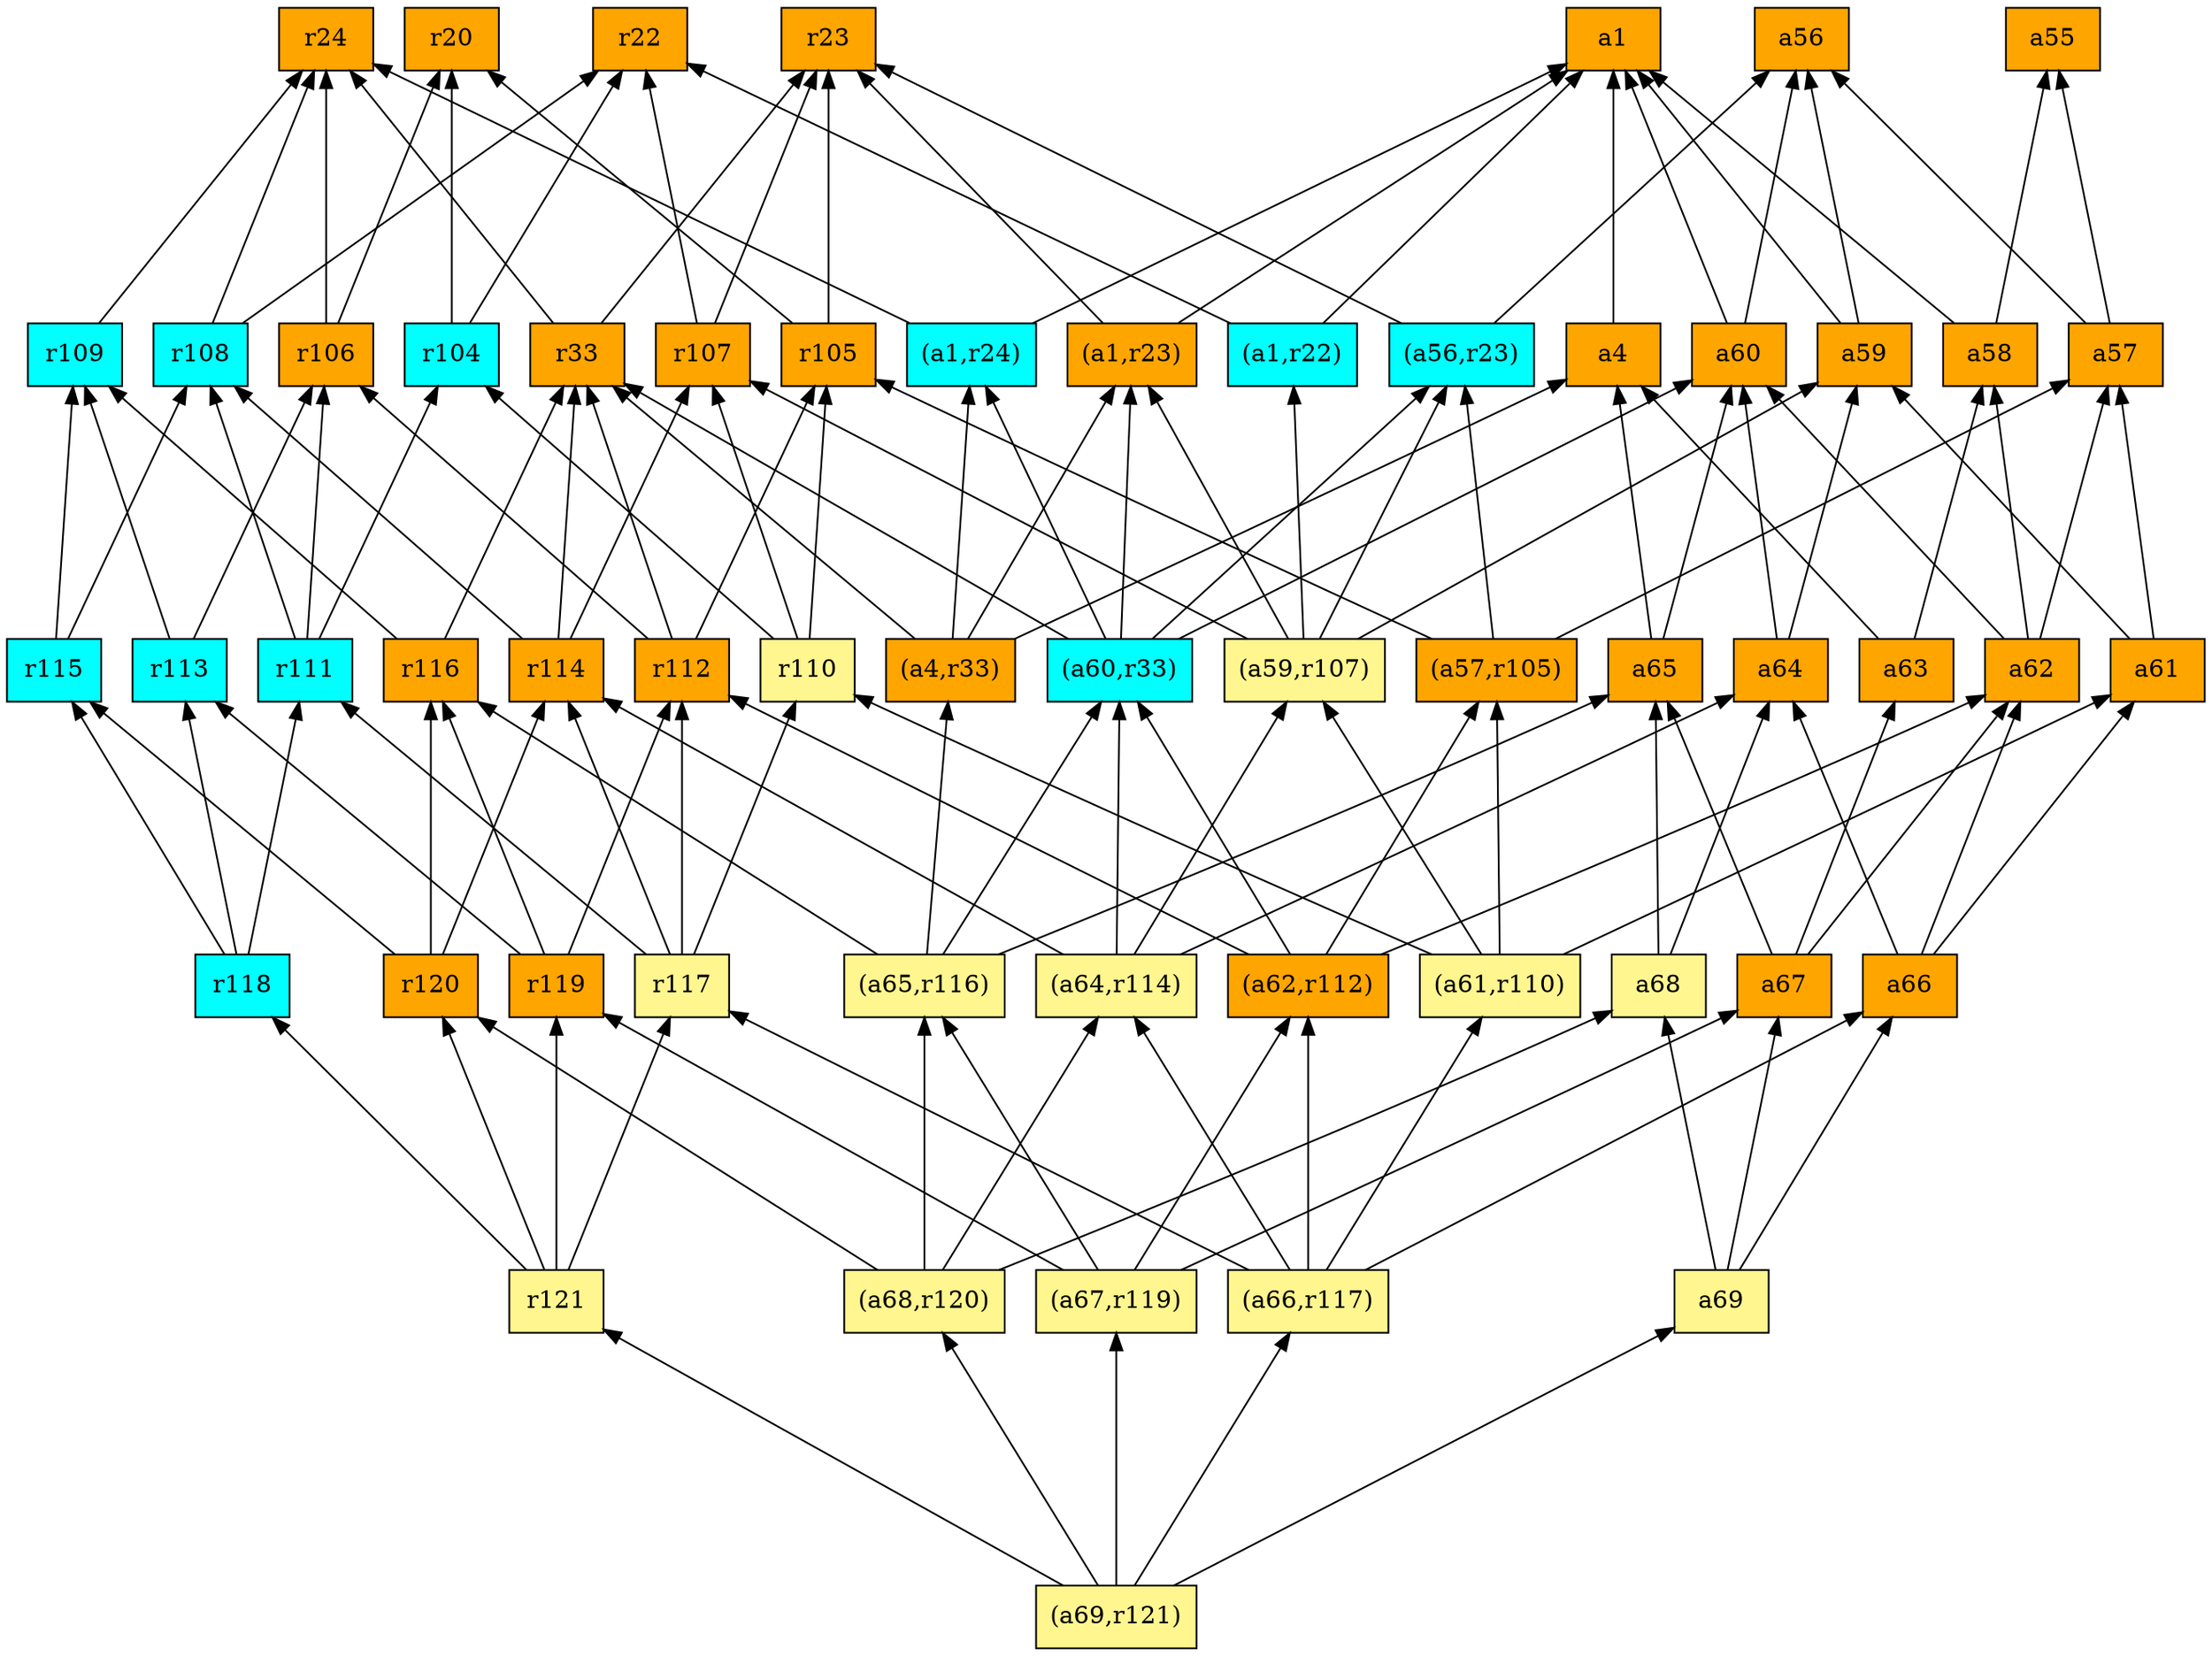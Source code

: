 digraph G {
rankdir=BT;ranksep="2.0";
"r104" [shape=record,fillcolor=cyan,style=filled,label="{r104}"];
"(a56,r23)" [shape=record,fillcolor=cyan,style=filled,label="{(a56,r23)}"];
"(a4,r33)" [shape=record,fillcolor=orange,style=filled,label="{(a4,r33)}"];
"(a59,r107)" [shape=record,fillcolor=khaki1,style=filled,label="{(a59,r107)}"];
"r111" [shape=record,fillcolor=cyan,style=filled,label="{r111}"];
"a57" [shape=record,fillcolor=orange,style=filled,label="{a57}"];
"r107" [shape=record,fillcolor=orange,style=filled,label="{r107}"];
"(a66,r117)" [shape=record,fillcolor=khaki1,style=filled,label="{(a66,r117)}"];
"(a68,r120)" [shape=record,fillcolor=khaki1,style=filled,label="{(a68,r120)}"];
"a65" [shape=record,fillcolor=orange,style=filled,label="{a65}"];
"r105" [shape=record,fillcolor=orange,style=filled,label="{r105}"];
"r114" [shape=record,fillcolor=orange,style=filled,label="{r114}"];
"(a1,r22)" [shape=record,fillcolor=cyan,style=filled,label="{(a1,r22)}"];
"r115" [shape=record,fillcolor=cyan,style=filled,label="{r115}"];
"a69" [shape=record,fillcolor=khaki1,style=filled,label="{a69}"];
"a62" [shape=record,fillcolor=orange,style=filled,label="{a62}"];
"(a67,r119)" [shape=record,fillcolor=khaki1,style=filled,label="{(a67,r119)}"];
"a61" [shape=record,fillcolor=orange,style=filled,label="{a61}"];
"r116" [shape=record,fillcolor=orange,style=filled,label="{r116}"];
"a64" [shape=record,fillcolor=orange,style=filled,label="{a64}"];
"r120" [shape=record,fillcolor=orange,style=filled,label="{r120}"];
"(a65,r116)" [shape=record,fillcolor=khaki1,style=filled,label="{(a65,r116)}"];
"(a62,r112)" [shape=record,fillcolor=orange,style=filled,label="{(a62,r112)}"];
"r24" [shape=record,fillcolor=orange,style=filled,label="{r24}"];
"a4" [shape=record,fillcolor=orange,style=filled,label="{a4}"];
"a55" [shape=record,fillcolor=orange,style=filled,label="{a55}"];
"r33" [shape=record,fillcolor=orange,style=filled,label="{r33}"];
"(a60,r33)" [shape=record,fillcolor=cyan,style=filled,label="{(a60,r33)}"];
"r108" [shape=record,fillcolor=cyan,style=filled,label="{r108}"];
"r112" [shape=record,fillcolor=orange,style=filled,label="{r112}"];
"(a64,r114)" [shape=record,fillcolor=khaki1,style=filled,label="{(a64,r114)}"];
"r106" [shape=record,fillcolor=orange,style=filled,label="{r106}"];
"a58" [shape=record,fillcolor=orange,style=filled,label="{a58}"];
"r121" [shape=record,fillcolor=khaki1,style=filled,label="{r121}"];
"r22" [shape=record,fillcolor=orange,style=filled,label="{r22}"];
"a63" [shape=record,fillcolor=orange,style=filled,label="{a63}"];
"a56" [shape=record,fillcolor=orange,style=filled,label="{a56}"];
"r117" [shape=record,fillcolor=khaki1,style=filled,label="{r117}"];
"a67" [shape=record,fillcolor=orange,style=filled,label="{a67}"];
"(a69,r121)" [shape=record,fillcolor=khaki1,style=filled,label="{(a69,r121)}"];
"r113" [shape=record,fillcolor=cyan,style=filled,label="{r113}"];
"r119" [shape=record,fillcolor=orange,style=filled,label="{r119}"];
"r118" [shape=record,fillcolor=cyan,style=filled,label="{r118}"];
"r110" [shape=record,fillcolor=khaki1,style=filled,label="{r110}"];
"a1" [shape=record,fillcolor=orange,style=filled,label="{a1}"];
"(a57,r105)" [shape=record,fillcolor=orange,style=filled,label="{(a57,r105)}"];
"a59" [shape=record,fillcolor=orange,style=filled,label="{a59}"];
"(a1,r23)" [shape=record,fillcolor=orange,style=filled,label="{(a1,r23)}"];
"(a1,r24)" [shape=record,fillcolor=cyan,style=filled,label="{(a1,r24)}"];
"a68" [shape=record,fillcolor=khaki1,style=filled,label="{a68}"];
"a60" [shape=record,fillcolor=orange,style=filled,label="{a60}"];
"r23" [shape=record,fillcolor=orange,style=filled,label="{r23}"];
"(a61,r110)" [shape=record,fillcolor=khaki1,style=filled,label="{(a61,r110)}"];
"r20" [shape=record,fillcolor=orange,style=filled,label="{r20}"];
"a66" [shape=record,fillcolor=orange,style=filled,label="{a66}"];
"r109" [shape=record,fillcolor=cyan,style=filled,label="{r109}"];
"r104" -> "r20"
"r104" -> "r22"
"(a56,r23)" -> "a56"
"(a56,r23)" -> "r23"
"(a4,r33)" -> "a4"
"(a4,r33)" -> "(a1,r23)"
"(a4,r33)" -> "(a1,r24)"
"(a4,r33)" -> "r33"
"(a59,r107)" -> "(a56,r23)"
"(a59,r107)" -> "a59"
"(a59,r107)" -> "(a1,r23)"
"(a59,r107)" -> "r107"
"(a59,r107)" -> "(a1,r22)"
"r111" -> "r104"
"r111" -> "r106"
"r111" -> "r108"
"a57" -> "a56"
"a57" -> "a55"
"r107" -> "r23"
"r107" -> "r22"
"(a66,r117)" -> "(a64,r114)"
"(a66,r117)" -> "(a62,r112)"
"(a66,r117)" -> "r117"
"(a66,r117)" -> "(a61,r110)"
"(a66,r117)" -> "a66"
"(a68,r120)" -> "(a64,r114)"
"(a68,r120)" -> "a68"
"(a68,r120)" -> "r120"
"(a68,r120)" -> "(a65,r116)"
"a65" -> "a60"
"a65" -> "a4"
"r105" -> "r20"
"r105" -> "r23"
"r114" -> "r107"
"r114" -> "r33"
"r114" -> "r108"
"(a1,r22)" -> "a1"
"(a1,r22)" -> "r22"
"r115" -> "r109"
"r115" -> "r108"
"a69" -> "a68"
"a69" -> "a67"
"a69" -> "a66"
"a62" -> "a58"
"a62" -> "a60"
"a62" -> "a57"
"(a67,r119)" -> "(a62,r112)"
"(a67,r119)" -> "(a65,r116)"
"(a67,r119)" -> "a67"
"(a67,r119)" -> "r119"
"a61" -> "a59"
"a61" -> "a57"
"r116" -> "r109"
"r116" -> "r33"
"a64" -> "a59"
"a64" -> "a60"
"r120" -> "r116"
"r120" -> "r115"
"r120" -> "r114"
"(a65,r116)" -> "r116"
"(a65,r116)" -> "(a4,r33)"
"(a65,r116)" -> "a65"
"(a65,r116)" -> "(a60,r33)"
"(a62,r112)" -> "(a57,r105)"
"(a62,r112)" -> "(a60,r33)"
"(a62,r112)" -> "a62"
"(a62,r112)" -> "r112"
"a4" -> "a1"
"r33" -> "r24"
"r33" -> "r23"
"(a60,r33)" -> "(a56,r23)"
"(a60,r33)" -> "(a1,r23)"
"(a60,r33)" -> "(a1,r24)"
"(a60,r33)" -> "a60"
"(a60,r33)" -> "r33"
"r108" -> "r24"
"r108" -> "r22"
"r112" -> "r106"
"r112" -> "r105"
"r112" -> "r33"
"(a64,r114)" -> "(a59,r107)"
"(a64,r114)" -> "a64"
"(a64,r114)" -> "r114"
"(a64,r114)" -> "(a60,r33)"
"r106" -> "r20"
"r106" -> "r24"
"a58" -> "a1"
"a58" -> "a55"
"r121" -> "r120"
"r121" -> "r117"
"r121" -> "r119"
"r121" -> "r118"
"a63" -> "a58"
"a63" -> "a4"
"r117" -> "r111"
"r117" -> "r114"
"r117" -> "r112"
"r117" -> "r110"
"a67" -> "a63"
"a67" -> "a65"
"a67" -> "a62"
"(a69,r121)" -> "r121"
"(a69,r121)" -> "(a66,r117)"
"(a69,r121)" -> "(a68,r120)"
"(a69,r121)" -> "a69"
"(a69,r121)" -> "(a67,r119)"
"r113" -> "r106"
"r113" -> "r109"
"r119" -> "r116"
"r119" -> "r113"
"r119" -> "r112"
"r118" -> "r111"
"r118" -> "r115"
"r118" -> "r113"
"r110" -> "r104"
"r110" -> "r107"
"r110" -> "r105"
"(a57,r105)" -> "(a56,r23)"
"(a57,r105)" -> "a57"
"(a57,r105)" -> "r105"
"a59" -> "a1"
"a59" -> "a56"
"(a1,r23)" -> "a1"
"(a1,r23)" -> "r23"
"(a1,r24)" -> "a1"
"(a1,r24)" -> "r24"
"a68" -> "a64"
"a68" -> "a65"
"a60" -> "a1"
"a60" -> "a56"
"(a61,r110)" -> "a61"
"(a61,r110)" -> "(a57,r105)"
"(a61,r110)" -> "(a59,r107)"
"(a61,r110)" -> "r110"
"a66" -> "a61"
"a66" -> "a64"
"a66" -> "a62"
"r109" -> "r24"
}